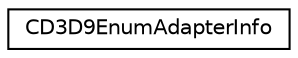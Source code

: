 digraph "Graphical Class Hierarchy"
{
  edge [fontname="Helvetica",fontsize="10",labelfontname="Helvetica",labelfontsize="10"];
  node [fontname="Helvetica",fontsize="10",shape=record];
  rankdir="LR";
  Node1 [label="CD3D9EnumAdapterInfo",height=0.2,width=0.4,color="black", fillcolor="white", style="filled",URL="$class_c_d3_d9_enum_adapter_info.html"];
}
